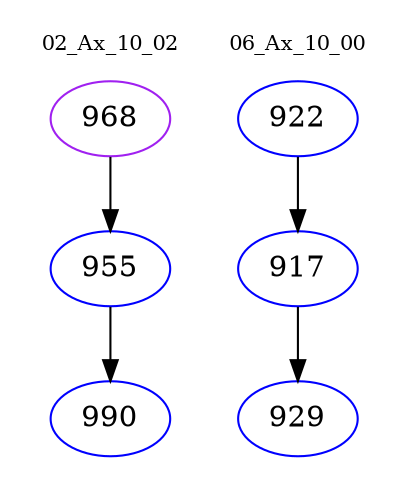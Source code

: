 digraph{
subgraph cluster_0 {
color = white
label = "02_Ax_10_02";
fontsize=10;
T0_968 [label="968", color="purple"]
T0_968 -> T0_955 [color="black"]
T0_955 [label="955", color="blue"]
T0_955 -> T0_990 [color="black"]
T0_990 [label="990", color="blue"]
}
subgraph cluster_1 {
color = white
label = "06_Ax_10_00";
fontsize=10;
T1_922 [label="922", color="blue"]
T1_922 -> T1_917 [color="black"]
T1_917 [label="917", color="blue"]
T1_917 -> T1_929 [color="black"]
T1_929 [label="929", color="blue"]
}
}
